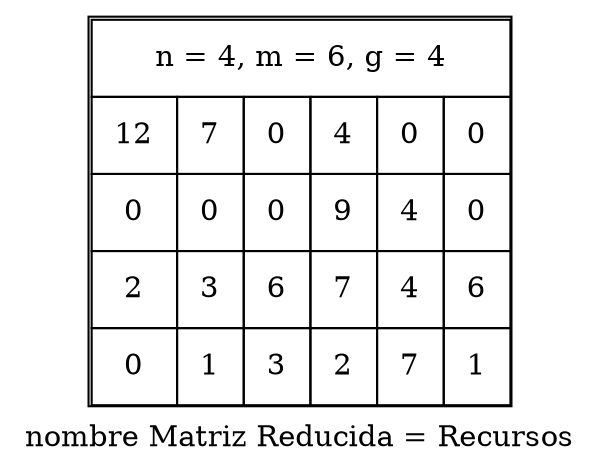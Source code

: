 digraph G {
    node[shape=plaintext];
    edge[style=invis];

    label="nombre Matriz Reducida = Recursos"
    matriz [
    label=<<TABLE border="1" cellspacing="0" cellpadding="10">
    <tr><td colspan="6">n = 4, m = 6, g = 4</td></tr>
       <tr>
<td>12</td>
<td>7</td>
<td>0</td>
<td>4</td>
<td>0</td>
<td>0</td>
   </tr>
   <tr>
<td>0</td>
<td>0</td>
<td>0</td>
<td>9</td>
<td>4</td>
<td>0</td>
   </tr>
   <tr>
<td>2</td>
<td>3</td>
<td>6</td>
<td>7</td>
<td>4</td>
<td>6</td>
   </tr>
   <tr>
<td>0</td>
<td>1</td>
<td>3</td>
<td>2</td>
<td>7</td>
<td>1</td>
   </tr>
 </TABLE>
    >];
}
